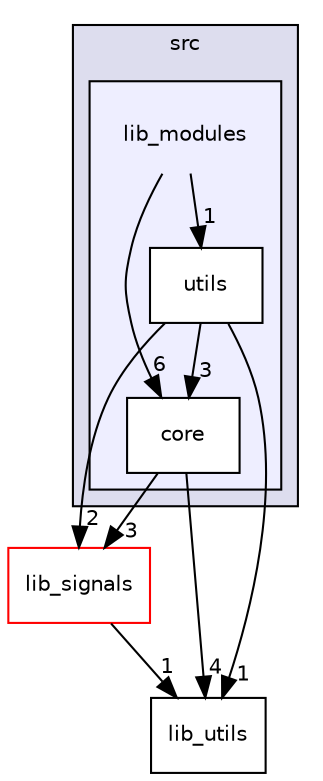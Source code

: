 digraph "lib_modules" {
  compound=true
  node [ fontsize="10", fontname="Helvetica"];
  edge [ labelfontsize="10", labelfontname="Helvetica"];
  subgraph clusterdir_68267d1309a1af8e8297ef4c3efbcdba {
    graph [ bgcolor="#ddddee", pencolor="black", label="src" fontname="Helvetica", fontsize="10", URL="dir_68267d1309a1af8e8297ef4c3efbcdba.html"]
  subgraph clusterdir_e3d70ae8158957779c7fc9bbac2effda {
    graph [ bgcolor="#eeeeff", pencolor="black", label="" URL="dir_e3d70ae8158957779c7fc9bbac2effda.html"];
    dir_e3d70ae8158957779c7fc9bbac2effda [shape=plaintext label="lib_modules"];
    dir_4808aba24b8dbb5cead8ea6aa53a8c36 [shape=box label="core" color="black" fillcolor="white" style="filled" URL="dir_4808aba24b8dbb5cead8ea6aa53a8c36.html"];
    dir_24d2f59cf2594d5a158f5e5861ad088d [shape=box label="utils" color="black" fillcolor="white" style="filled" URL="dir_24d2f59cf2594d5a158f5e5861ad088d.html"];
  }
  }
  dir_2c3589988bd7175cd32939707f32e1b9 [shape=box label="lib_signals" fillcolor="white" style="filled" color="red" URL="dir_2c3589988bd7175cd32939707f32e1b9.html"];
  dir_c17dc64c98cba5e3a5d53b0eb213fc8d [shape=box label="lib_utils" URL="dir_c17dc64c98cba5e3a5d53b0eb213fc8d.html"];
  dir_4808aba24b8dbb5cead8ea6aa53a8c36->dir_2c3589988bd7175cd32939707f32e1b9 [headlabel="3", labeldistance=1.5 headhref="dir_000002_000007.html"];
  dir_4808aba24b8dbb5cead8ea6aa53a8c36->dir_c17dc64c98cba5e3a5d53b0eb213fc8d [headlabel="4", labeldistance=1.5 headhref="dir_000002_000016.html"];
  dir_24d2f59cf2594d5a158f5e5861ad088d->dir_4808aba24b8dbb5cead8ea6aa53a8c36 [headlabel="3", labeldistance=1.5 headhref="dir_000020_000002.html"];
  dir_24d2f59cf2594d5a158f5e5861ad088d->dir_2c3589988bd7175cd32939707f32e1b9 [headlabel="2", labeldistance=1.5 headhref="dir_000020_000007.html"];
  dir_24d2f59cf2594d5a158f5e5861ad088d->dir_c17dc64c98cba5e3a5d53b0eb213fc8d [headlabel="1", labeldistance=1.5 headhref="dir_000020_000016.html"];
  dir_2c3589988bd7175cd32939707f32e1b9->dir_c17dc64c98cba5e3a5d53b0eb213fc8d [headlabel="1", labeldistance=1.5 headhref="dir_000007_000016.html"];
  dir_e3d70ae8158957779c7fc9bbac2effda->dir_4808aba24b8dbb5cead8ea6aa53a8c36 [headlabel="6", labeldistance=1.5 headhref="dir_000001_000002.html"];
  dir_e3d70ae8158957779c7fc9bbac2effda->dir_24d2f59cf2594d5a158f5e5861ad088d [headlabel="1", labeldistance=1.5 headhref="dir_000001_000020.html"];
}
